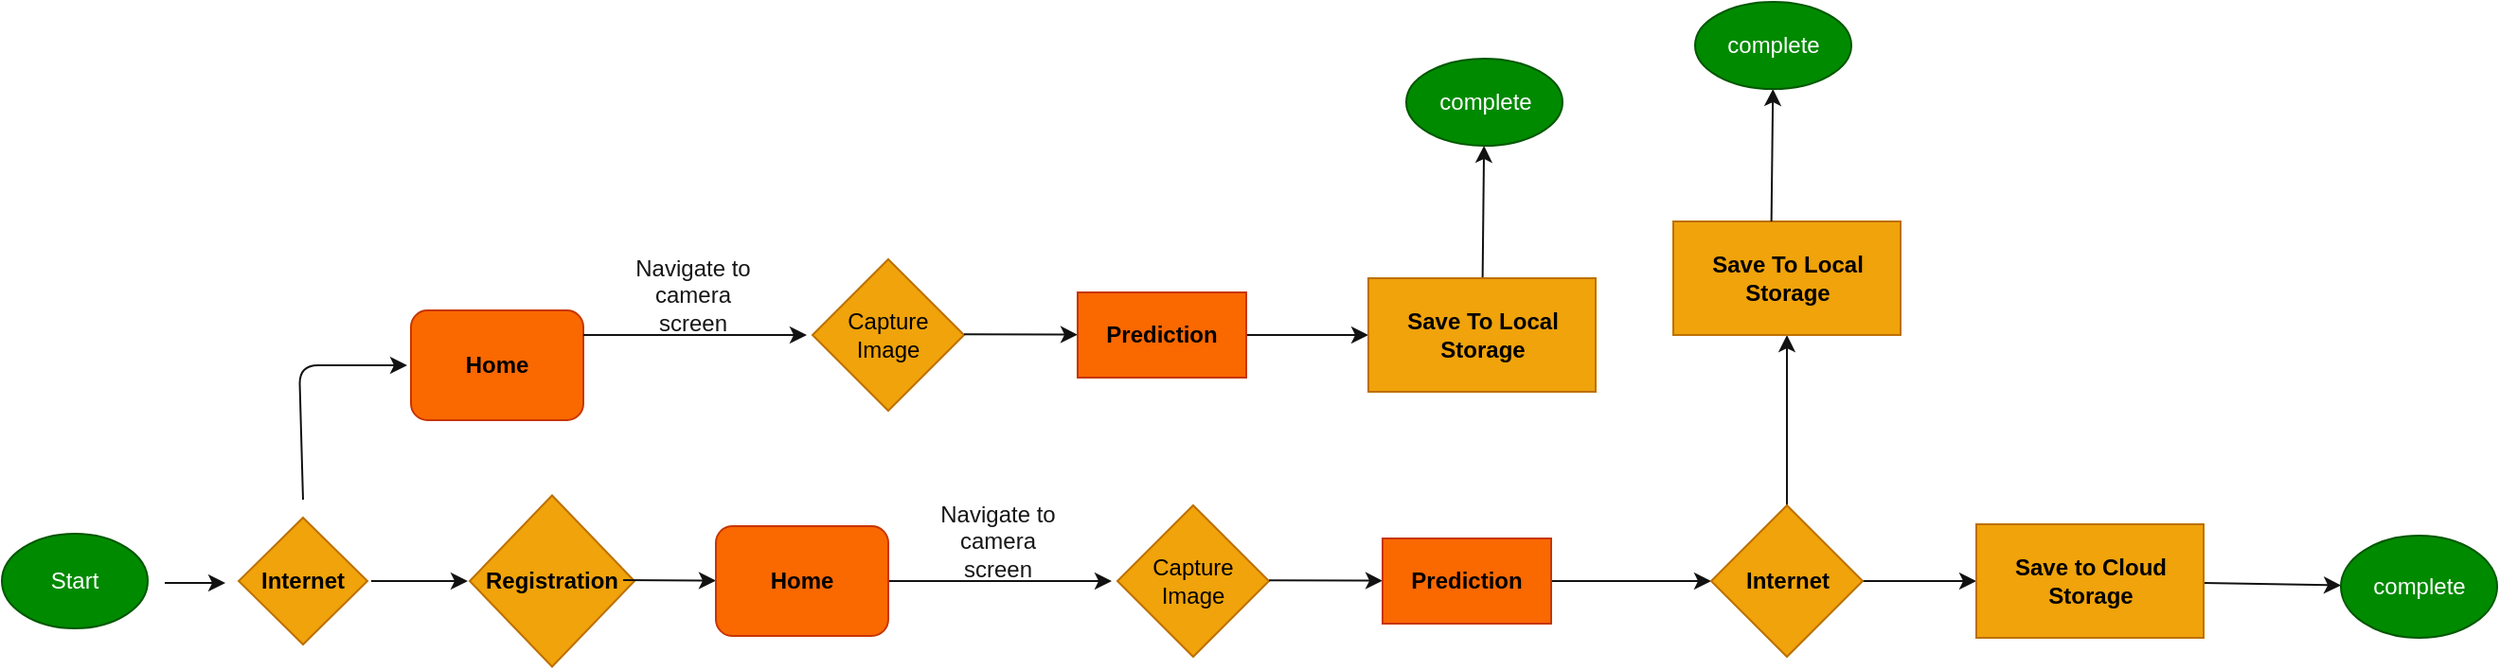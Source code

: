 <mxfile>
    <diagram id="9_Ka-1kVAdu8fKACdFex" name="Page-1">
        <mxGraphModel dx="1113" dy="634" grid="0" gridSize="10" guides="1" tooltips="1" connect="1" arrows="1" fold="1" page="1" pageScale="1" pageWidth="1100" pageHeight="1700" background="#ffffff" math="0" shadow="0">
            <root>
                <mxCell id="0"/>
                <mxCell id="1" parent="0"/>
                <mxCell id="2" value="Start" style="ellipse;whiteSpace=wrap;html=1;fillColor=#008a00;fontColor=#ffffff;strokeColor=#005700;" vertex="1" parent="1">
                    <mxGeometry x="39" y="454" width="77" height="50" as="geometry"/>
                </mxCell>
                <mxCell id="3" value="" style="endArrow=classic;html=1;strokeColor=#121212;" edge="1" parent="1">
                    <mxGeometry width="50" height="50" relative="1" as="geometry">
                        <mxPoint x="125" y="480" as="sourcePoint"/>
                        <mxPoint x="157" y="480" as="targetPoint"/>
                    </mxGeometry>
                </mxCell>
                <mxCell id="4" value="&lt;b&gt;Internet&lt;/b&gt;" style="rhombus;whiteSpace=wrap;html=1;fillColor=#f0a30a;fontColor=#000000;strokeColor=#BD7000;" vertex="1" parent="1">
                    <mxGeometry x="164" y="445.5" width="68" height="67" as="geometry"/>
                </mxCell>
                <mxCell id="5" value="" style="endArrow=classic;html=1;strokeColor=#121212;" edge="1" parent="1">
                    <mxGeometry width="50" height="50" relative="1" as="geometry">
                        <mxPoint x="198" y="436" as="sourcePoint"/>
                        <mxPoint x="253" y="365" as="targetPoint"/>
                        <Array as="points">
                            <mxPoint x="196" y="365"/>
                        </Array>
                    </mxGeometry>
                </mxCell>
                <mxCell id="6" value="" style="endArrow=classic;html=1;strokeColor=#121212;" edge="1" parent="1">
                    <mxGeometry width="50" height="50" relative="1" as="geometry">
                        <mxPoint x="234" y="479" as="sourcePoint"/>
                        <mxPoint x="285" y="479" as="targetPoint"/>
                    </mxGeometry>
                </mxCell>
                <mxCell id="7" value="&lt;b&gt;Registration&lt;/b&gt;" style="rhombus;whiteSpace=wrap;html=1;fillColor=#f0a30a;fontColor=#000000;strokeColor=#BD7000;" vertex="1" parent="1">
                    <mxGeometry x="286" y="433.75" width="87" height="90.5" as="geometry"/>
                </mxCell>
                <mxCell id="8" value="" style="endArrow=classic;html=1;strokeColor=#121212;" edge="1" parent="1" target="9">
                    <mxGeometry width="50" height="50" relative="1" as="geometry">
                        <mxPoint x="367" y="478.55" as="sourcePoint"/>
                        <mxPoint x="412" y="479" as="targetPoint"/>
                    </mxGeometry>
                </mxCell>
                <mxCell id="11" value="" style="edgeStyle=none;html=1;strokeColor=#121212;" edge="1" parent="1" source="9">
                    <mxGeometry relative="1" as="geometry">
                        <mxPoint x="625" y="479" as="targetPoint"/>
                    </mxGeometry>
                </mxCell>
                <mxCell id="9" value="&lt;b&gt;Home&lt;/b&gt;" style="rounded=1;whiteSpace=wrap;html=1;fillColor=#fa6800;fontColor=#000000;strokeColor=#C73500;" vertex="1" parent="1">
                    <mxGeometry x="416" y="450" width="91" height="58" as="geometry"/>
                </mxCell>
                <mxCell id="12" value="&lt;font color=&quot;#171616&quot;&gt;Navigate to camera screen&lt;/font&gt;" style="text;html=1;strokeColor=none;fillColor=none;align=center;verticalAlign=middle;whiteSpace=wrap;rounded=0;" vertex="1" parent="1">
                    <mxGeometry x="530" y="440" width="70" height="35.5" as="geometry"/>
                </mxCell>
                <mxCell id="13" value="Capture Image" style="rhombus;whiteSpace=wrap;html=1;fontColor=#000000;fillColor=#f0a30a;strokeColor=#BD7000;" vertex="1" parent="1">
                    <mxGeometry x="628" y="439" width="80" height="80" as="geometry"/>
                </mxCell>
                <mxCell id="14" value="&lt;b&gt;Home&lt;/b&gt;" style="rounded=1;whiteSpace=wrap;html=1;fillColor=#fa6800;fontColor=#000000;strokeColor=#C73500;" vertex="1" parent="1">
                    <mxGeometry x="255" y="336" width="91" height="58" as="geometry"/>
                </mxCell>
                <mxCell id="15" value="" style="edgeStyle=none;html=1;strokeColor=#121212;" edge="1" parent="1">
                    <mxGeometry relative="1" as="geometry">
                        <mxPoint x="346.0" y="349.0" as="sourcePoint"/>
                        <mxPoint x="464" y="349.0" as="targetPoint"/>
                    </mxGeometry>
                </mxCell>
                <mxCell id="16" value="&lt;font color=&quot;#171616&quot;&gt;Navigate to camera screen&lt;/font&gt;" style="text;html=1;strokeColor=none;fillColor=none;align=center;verticalAlign=middle;whiteSpace=wrap;rounded=0;" vertex="1" parent="1">
                    <mxGeometry x="369" y="310" width="70" height="35.5" as="geometry"/>
                </mxCell>
                <mxCell id="17" value="Capture Image" style="rhombus;whiteSpace=wrap;html=1;fontColor=#000000;fillColor=#f0a30a;strokeColor=#BD7000;" vertex="1" parent="1">
                    <mxGeometry x="467" y="309" width="80" height="80" as="geometry"/>
                </mxCell>
                <mxCell id="18" value="" style="endArrow=classic;html=1;strokeColor=#121212;" edge="1" parent="1" target="19">
                    <mxGeometry width="50" height="50" relative="1" as="geometry">
                        <mxPoint x="708" y="478.57" as="sourcePoint"/>
                        <mxPoint x="757" y="478.803" as="targetPoint"/>
                    </mxGeometry>
                </mxCell>
                <mxCell id="21" value="" style="edgeStyle=none;html=1;strokeColor=#121212;fontColor=#171616;" edge="1" parent="1" source="19" target="20">
                    <mxGeometry relative="1" as="geometry"/>
                </mxCell>
                <mxCell id="19" value="&lt;b&gt;Prediction&lt;/b&gt;" style="rounded=0;whiteSpace=wrap;html=1;fontColor=#000000;fillColor=#fa6800;strokeColor=#C73500;" vertex="1" parent="1">
                    <mxGeometry x="768" y="456.5" width="89" height="45" as="geometry"/>
                </mxCell>
                <mxCell id="23" value="" style="edgeStyle=none;html=1;strokeColor=#121212;fontColor=#171616;" edge="1" parent="1" source="20" target="22">
                    <mxGeometry relative="1" as="geometry"/>
                </mxCell>
                <mxCell id="25" value="" style="edgeStyle=none;html=1;strokeColor=#121212;fontColor=#171616;" edge="1" parent="1" source="20" target="24">
                    <mxGeometry relative="1" as="geometry"/>
                </mxCell>
                <mxCell id="20" value="&lt;b&gt;Internet&lt;/b&gt;" style="rhombus;whiteSpace=wrap;html=1;fillColor=#f0a30a;strokeColor=#BD7000;fontColor=#000000;rounded=0;" vertex="1" parent="1">
                    <mxGeometry x="941.5" y="439" width="80" height="80" as="geometry"/>
                </mxCell>
                <mxCell id="22" value="&lt;b&gt;Save To Local Storage&lt;/b&gt;" style="whiteSpace=wrap;html=1;fillColor=#f0a30a;strokeColor=#BD7000;fontColor=#000000;rounded=0;" vertex="1" parent="1">
                    <mxGeometry x="921.5" y="289" width="120" height="60" as="geometry"/>
                </mxCell>
                <mxCell id="35" value="" style="edgeStyle=none;html=1;strokeColor=#121212;fontColor=#171616;" edge="1" parent="1" source="24" target="34">
                    <mxGeometry relative="1" as="geometry"/>
                </mxCell>
                <mxCell id="24" value="&lt;b&gt;Save to Cloud Storage&lt;/b&gt;" style="rounded=0;whiteSpace=wrap;html=1;fillColor=#f0a30a;strokeColor=#BD7000;fontColor=#000000;" vertex="1" parent="1">
                    <mxGeometry x="1081.5" y="449" width="120" height="60" as="geometry"/>
                </mxCell>
                <mxCell id="26" value="" style="endArrow=classic;html=1;strokeColor=#121212;" edge="1" target="27" parent="1">
                    <mxGeometry width="50" height="50" relative="1" as="geometry">
                        <mxPoint x="547" y="348.57" as="sourcePoint"/>
                        <mxPoint x="596" y="348.803" as="targetPoint"/>
                    </mxGeometry>
                </mxCell>
                <mxCell id="29" value="" style="edgeStyle=none;html=1;strokeColor=#121212;fontColor=#171616;" edge="1" parent="1" source="27" target="28">
                    <mxGeometry relative="1" as="geometry"/>
                </mxCell>
                <mxCell id="27" value="&lt;b&gt;Prediction&lt;/b&gt;" style="rounded=0;whiteSpace=wrap;html=1;fontColor=#000000;fillColor=#fa6800;strokeColor=#C73500;" vertex="1" parent="1">
                    <mxGeometry x="607" y="326.5" width="89" height="45" as="geometry"/>
                </mxCell>
                <mxCell id="31" value="" style="edgeStyle=none;html=1;strokeColor=#121212;fontColor=#171616;" edge="1" parent="1" source="28" target="30">
                    <mxGeometry relative="1" as="geometry"/>
                </mxCell>
                <mxCell id="28" value="&lt;b&gt;Save To Local Storage&lt;/b&gt;" style="whiteSpace=wrap;html=1;fillColor=#f0a30a;strokeColor=#BD7000;fontColor=#000000;rounded=0;" vertex="1" parent="1">
                    <mxGeometry x="760.5" y="319" width="120" height="60" as="geometry"/>
                </mxCell>
                <mxCell id="30" value="complete" style="ellipse;whiteSpace=wrap;html=1;fillColor=#008a00;strokeColor=#005700;fontColor=#ffffff;rounded=0;" vertex="1" parent="1">
                    <mxGeometry x="780.5" y="203" width="82.5" height="46" as="geometry"/>
                </mxCell>
                <mxCell id="32" value="" style="edgeStyle=none;html=1;strokeColor=#121212;fontColor=#171616;" edge="1" target="33" parent="1">
                    <mxGeometry relative="1" as="geometry">
                        <mxPoint x="973.312" y="289" as="sourcePoint"/>
                    </mxGeometry>
                </mxCell>
                <mxCell id="33" value="complete" style="ellipse;whiteSpace=wrap;html=1;fillColor=#008a00;strokeColor=#005700;fontColor=#ffffff;rounded=0;" vertex="1" parent="1">
                    <mxGeometry x="933" y="173" width="82.5" height="46" as="geometry"/>
                </mxCell>
                <mxCell id="34" value="complete" style="ellipse;whiteSpace=wrap;html=1;fillColor=#008a00;strokeColor=#005700;fontColor=#ffffff;rounded=0;" vertex="1" parent="1">
                    <mxGeometry x="1274" y="455" width="82.5" height="54" as="geometry"/>
                </mxCell>
            </root>
        </mxGraphModel>
    </diagram>
</mxfile>